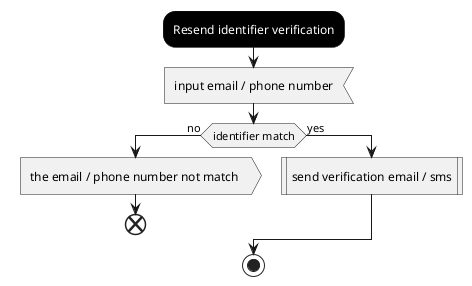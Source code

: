 @startuml
   #000:<color:#FFF>Resend identifier verification</color>;
   :input email / phone number<
   if(identifier match) then (no)
     :the email / phone number not match >
     end
   else (yes)
     :send verification email / sms|
   endif
   stop
@enduml